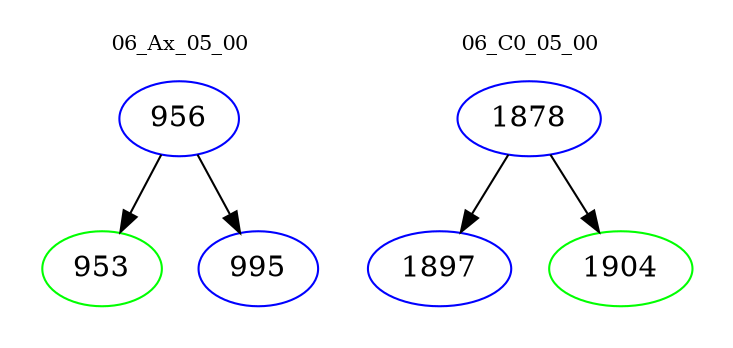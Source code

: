 digraph{
subgraph cluster_0 {
color = white
label = "06_Ax_05_00";
fontsize=10;
T0_956 [label="956", color="blue"]
T0_956 -> T0_953 [color="black"]
T0_953 [label="953", color="green"]
T0_956 -> T0_995 [color="black"]
T0_995 [label="995", color="blue"]
}
subgraph cluster_1 {
color = white
label = "06_C0_05_00";
fontsize=10;
T1_1878 [label="1878", color="blue"]
T1_1878 -> T1_1897 [color="black"]
T1_1897 [label="1897", color="blue"]
T1_1878 -> T1_1904 [color="black"]
T1_1904 [label="1904", color="green"]
}
}
